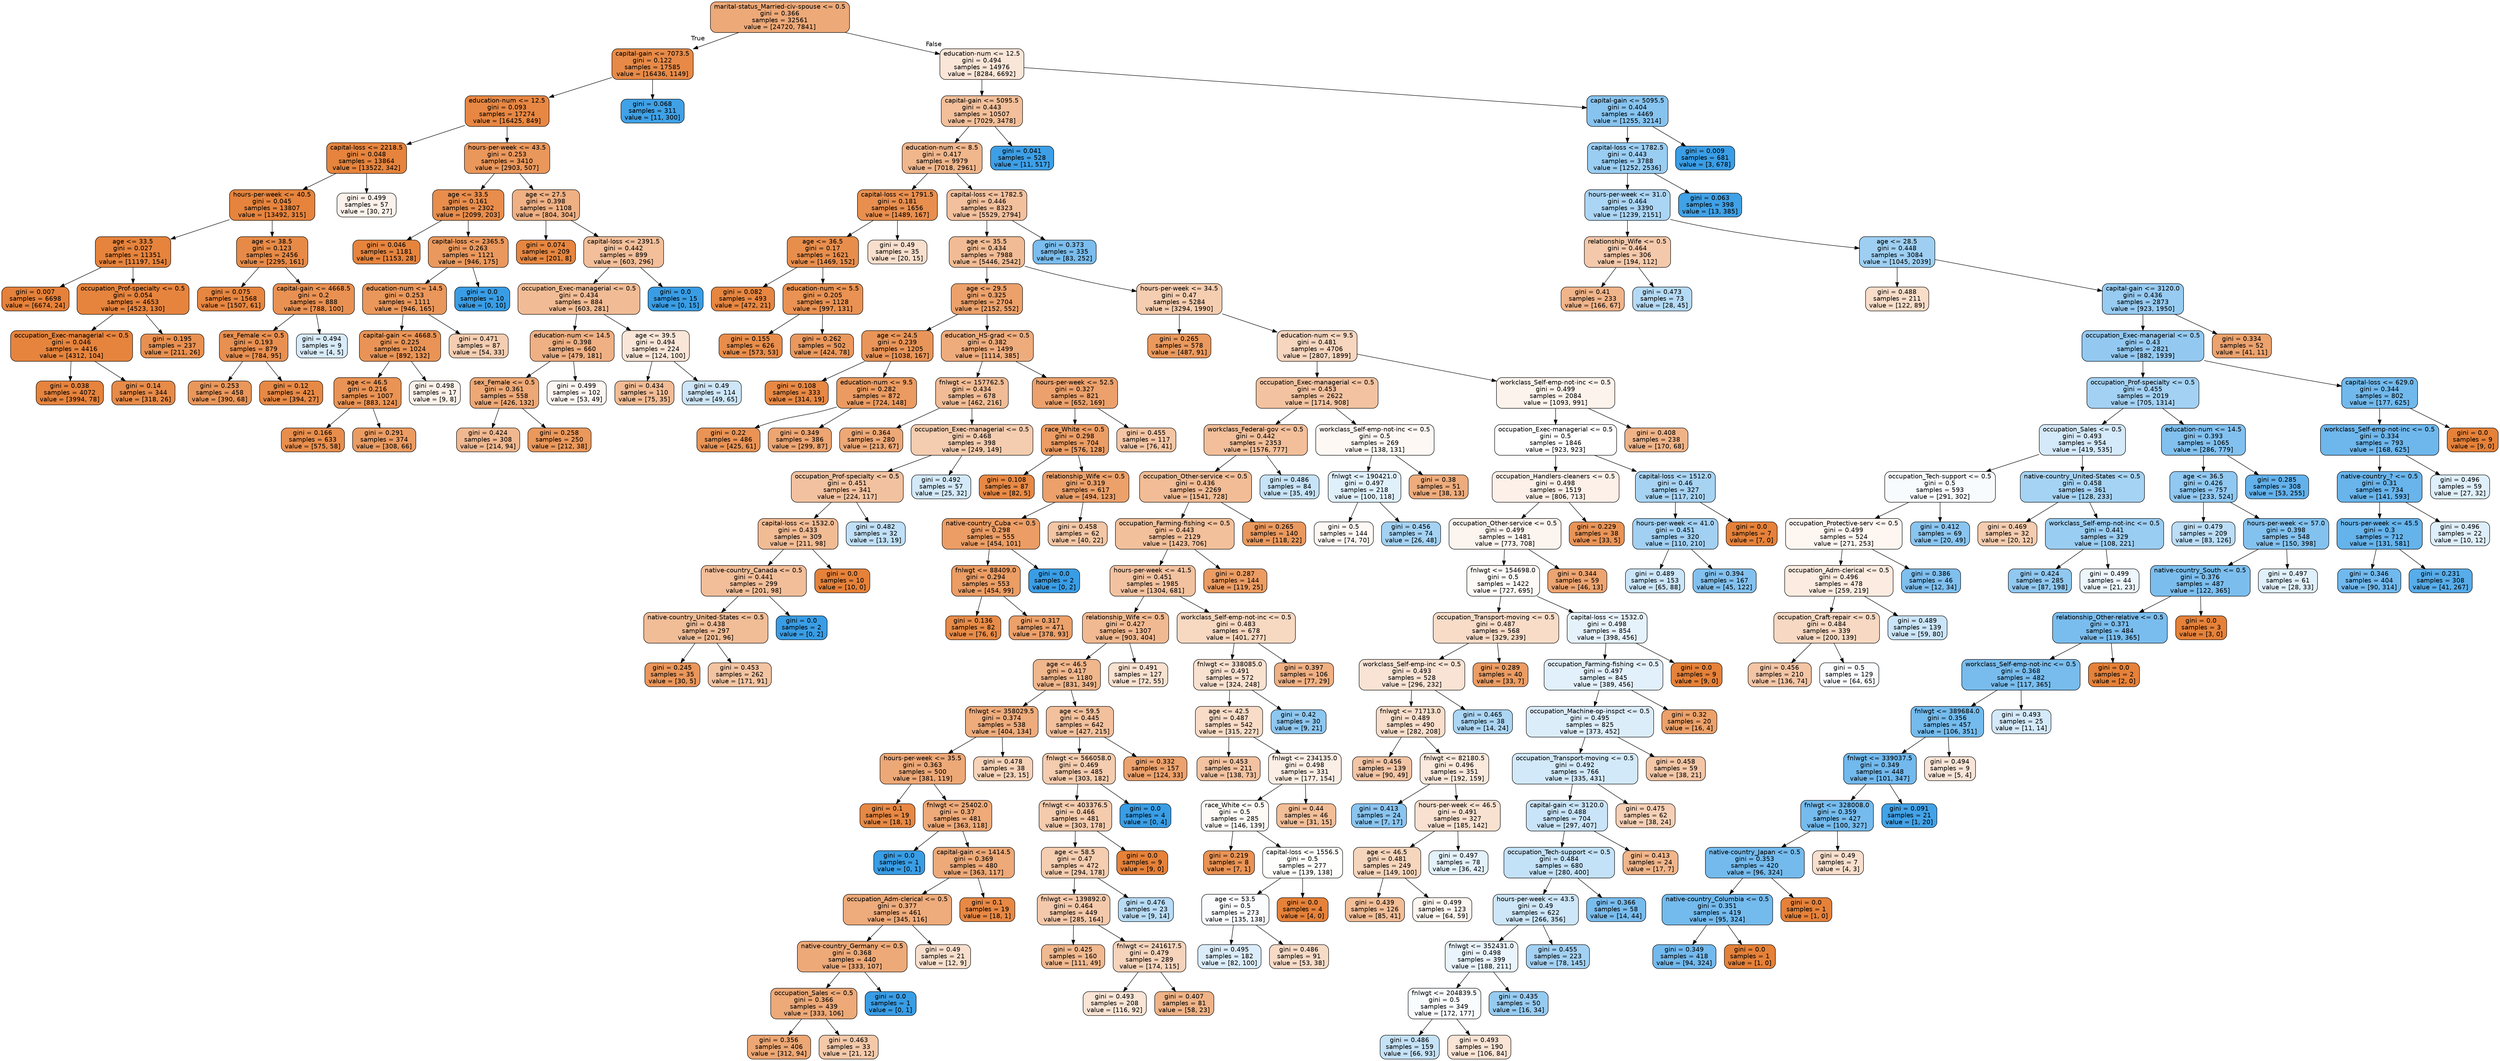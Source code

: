 digraph Tree {
node [shape=box, style="filled, rounded", color="black", fontname=helvetica] ;
edge [fontname=helvetica] ;
0 [label="marital-status_Married-civ-spouse <= 0.5\ngini = 0.366\nsamples = 32561\nvalue = [24720, 7841]", fillcolor="#e58139ae"] ;
1 [label="capital-gain <= 7073.5\ngini = 0.122\nsamples = 17585\nvalue = [16436, 1149]", fillcolor="#e58139ed"] ;
0 -> 1 [labeldistance=2.5, labelangle=45, headlabel="True"] ;
2 [label="education-num <= 12.5\ngini = 0.093\nsamples = 17274\nvalue = [16425, 849]", fillcolor="#e58139f2"] ;
1 -> 2 ;
3 [label="capital-loss <= 2218.5\ngini = 0.048\nsamples = 13864\nvalue = [13522, 342]", fillcolor="#e58139f9"] ;
2 -> 3 ;
4 [label="hours-per-week <= 40.5\ngini = 0.045\nsamples = 13807\nvalue = [13492, 315]", fillcolor="#e58139f9"] ;
3 -> 4 ;
5 [label="age <= 33.5\ngini = 0.027\nsamples = 11351\nvalue = [11197, 154]", fillcolor="#e58139fb"] ;
4 -> 5 ;
6 [label="gini = 0.007\nsamples = 6698\nvalue = [6674, 24]", fillcolor="#e58139fe"] ;
5 -> 6 ;
129 [label="occupation_Prof-specialty <= 0.5\ngini = 0.054\nsamples = 4653\nvalue = [4523, 130]", fillcolor="#e58139f8"] ;
5 -> 129 ;
130 [label="occupation_Exec-managerial <= 0.5\ngini = 0.046\nsamples = 4416\nvalue = [4312, 104]", fillcolor="#e58139f9"] ;
129 -> 130 ;
131 [label="gini = 0.038\nsamples = 4072\nvalue = [3994, 78]", fillcolor="#e58139fa"] ;
130 -> 131 ;
474 [label="gini = 0.14\nsamples = 344\nvalue = [318, 26]", fillcolor="#e58139ea"] ;
130 -> 474 ;
563 [label="gini = 0.195\nsamples = 237\nvalue = [211, 26]", fillcolor="#e58139e0"] ;
129 -> 563 ;
648 [label="age <= 38.5\ngini = 0.123\nsamples = 2456\nvalue = [2295, 161]", fillcolor="#e58139ed"] ;
4 -> 648 ;
649 [label="gini = 0.075\nsamples = 1568\nvalue = [1507, 61]", fillcolor="#e58139f5"] ;
648 -> 649 ;
858 [label="capital-gain <= 4668.5\ngini = 0.2\nsamples = 888\nvalue = [788, 100]", fillcolor="#e58139df"] ;
648 -> 858 ;
859 [label="sex_Female <= 0.5\ngini = 0.193\nsamples = 879\nvalue = [784, 95]", fillcolor="#e58139e0"] ;
858 -> 859 ;
860 [label="gini = 0.253\nsamples = 458\nvalue = [390, 68]", fillcolor="#e58139d3"] ;
859 -> 860 ;
1023 [label="gini = 0.12\nsamples = 421\nvalue = [394, 27]", fillcolor="#e58139ee"] ;
859 -> 1023 ;
1104 [label="gini = 0.494\nsamples = 9\nvalue = [4, 5]", fillcolor="#399de533"] ;
858 -> 1104 ;
1109 [label="gini = 0.499\nsamples = 57\nvalue = [30, 27]", fillcolor="#e5813919"] ;
3 -> 1109 ;
1130 [label="hours-per-week <= 43.5\ngini = 0.253\nsamples = 3410\nvalue = [2903, 507]", fillcolor="#e58139d2"] ;
2 -> 1130 ;
1131 [label="age <= 33.5\ngini = 0.161\nsamples = 2302\nvalue = [2099, 203]", fillcolor="#e58139e6"] ;
1130 -> 1131 ;
1132 [label="gini = 0.046\nsamples = 1181\nvalue = [1153, 28]", fillcolor="#e58139f9"] ;
1131 -> 1132 ;
1239 [label="capital-loss <= 2365.5\ngini = 0.263\nsamples = 1121\nvalue = [946, 175]", fillcolor="#e58139d0"] ;
1131 -> 1239 ;
1240 [label="education-num <= 14.5\ngini = 0.253\nsamples = 1111\nvalue = [946, 165]", fillcolor="#e58139d3"] ;
1239 -> 1240 ;
1241 [label="capital-gain <= 4668.5\ngini = 0.225\nsamples = 1024\nvalue = [892, 132]", fillcolor="#e58139d9"] ;
1240 -> 1241 ;
1242 [label="age <= 46.5\ngini = 0.216\nsamples = 1007\nvalue = [883, 124]", fillcolor="#e58139db"] ;
1241 -> 1242 ;
1243 [label="gini = 0.166\nsamples = 633\nvalue = [575, 58]", fillcolor="#e58139e5"] ;
1242 -> 1243 ;
1434 [label="gini = 0.291\nsamples = 374\nvalue = [308, 66]", fillcolor="#e58139c8"] ;
1242 -> 1434 ;
1589 [label="gini = 0.498\nsamples = 17\nvalue = [9, 8]", fillcolor="#e581391c"] ;
1241 -> 1589 ;
1592 [label="gini = 0.471\nsamples = 87\nvalue = [54, 33]", fillcolor="#e5813963"] ;
1240 -> 1592 ;
1633 [label="gini = 0.0\nsamples = 10\nvalue = [0, 10]", fillcolor="#399de5ff"] ;
1239 -> 1633 ;
1634 [label="age <= 27.5\ngini = 0.398\nsamples = 1108\nvalue = [804, 304]", fillcolor="#e581399f"] ;
1130 -> 1634 ;
1635 [label="gini = 0.074\nsamples = 209\nvalue = [201, 8]", fillcolor="#e58139f5"] ;
1634 -> 1635 ;
1670 [label="capital-loss <= 2391.5\ngini = 0.442\nsamples = 899\nvalue = [603, 296]", fillcolor="#e5813982"] ;
1634 -> 1670 ;
1671 [label="occupation_Exec-managerial <= 0.5\ngini = 0.434\nsamples = 884\nvalue = [603, 281]", fillcolor="#e5813988"] ;
1670 -> 1671 ;
1672 [label="education-num <= 14.5\ngini = 0.398\nsamples = 660\nvalue = [479, 181]", fillcolor="#e581399f"] ;
1671 -> 1672 ;
1673 [label="sex_Female <= 0.5\ngini = 0.361\nsamples = 558\nvalue = [426, 132]", fillcolor="#e58139b0"] ;
1672 -> 1673 ;
1674 [label="gini = 0.424\nsamples = 308\nvalue = [214, 94]", fillcolor="#e581398f"] ;
1673 -> 1674 ;
1861 [label="gini = 0.258\nsamples = 250\nvalue = [212, 38]", fillcolor="#e58139d1"] ;
1673 -> 1861 ;
1962 [label="gini = 0.499\nsamples = 102\nvalue = [53, 49]", fillcolor="#e5813913"] ;
1672 -> 1962 ;
2023 [label="age <= 39.5\ngini = 0.494\nsamples = 224\nvalue = [124, 100]", fillcolor="#e5813931"] ;
1671 -> 2023 ;
2024 [label="gini = 0.434\nsamples = 110\nvalue = [75, 35]", fillcolor="#e5813988"] ;
2023 -> 2024 ;
2093 [label="gini = 0.49\nsamples = 114\nvalue = [49, 65]", fillcolor="#399de53f"] ;
2023 -> 2093 ;
2154 [label="gini = 0.0\nsamples = 15\nvalue = [0, 15]", fillcolor="#399de5ff"] ;
1670 -> 2154 ;
2155 [label="gini = 0.068\nsamples = 311\nvalue = [11, 300]", fillcolor="#399de5f6"] ;
1 -> 2155 ;
2174 [label="education-num <= 12.5\ngini = 0.494\nsamples = 14976\nvalue = [8284, 6692]", fillcolor="#e5813931"] ;
0 -> 2174 [labeldistance=2.5, labelangle=-45, headlabel="False"] ;
2175 [label="capital-gain <= 5095.5\ngini = 0.443\nsamples = 10507\nvalue = [7029, 3478]", fillcolor="#e5813981"] ;
2174 -> 2175 ;
2176 [label="education-num <= 8.5\ngini = 0.417\nsamples = 9979\nvalue = [7018, 2961]", fillcolor="#e5813993"] ;
2175 -> 2176 ;
2177 [label="capital-loss <= 1791.5\ngini = 0.181\nsamples = 1656\nvalue = [1489, 167]", fillcolor="#e58139e2"] ;
2176 -> 2177 ;
2178 [label="age <= 36.5\ngini = 0.17\nsamples = 1621\nvalue = [1469, 152]", fillcolor="#e58139e5"] ;
2177 -> 2178 ;
2179 [label="gini = 0.082\nsamples = 493\nvalue = [472, 21]", fillcolor="#e58139f4"] ;
2178 -> 2179 ;
2262 [label="education-num <= 5.5\ngini = 0.205\nsamples = 1128\nvalue = [997, 131]", fillcolor="#e58139dd"] ;
2178 -> 2262 ;
2263 [label="gini = 0.155\nsamples = 626\nvalue = [573, 53]", fillcolor="#e58139e7"] ;
2262 -> 2263 ;
2418 [label="gini = 0.262\nsamples = 502\nvalue = [424, 78]", fillcolor="#e58139d0"] ;
2262 -> 2418 ;
2635 [label="gini = 0.49\nsamples = 35\nvalue = [20, 15]", fillcolor="#e5813940"] ;
2177 -> 2635 ;
2644 [label="capital-loss <= 1782.5\ngini = 0.446\nsamples = 8323\nvalue = [5529, 2794]", fillcolor="#e581397e"] ;
2176 -> 2644 ;
2645 [label="age <= 35.5\ngini = 0.434\nsamples = 7988\nvalue = [5446, 2542]", fillcolor="#e5813988"] ;
2644 -> 2645 ;
2646 [label="age <= 29.5\ngini = 0.325\nsamples = 2704\nvalue = [2152, 552]", fillcolor="#e58139be"] ;
2645 -> 2646 ;
2647 [label="age <= 24.5\ngini = 0.239\nsamples = 1205\nvalue = [1038, 167]", fillcolor="#e58139d6"] ;
2646 -> 2647 ;
2648 [label="gini = 0.108\nsamples = 333\nvalue = [314, 19]", fillcolor="#e58139f0"] ;
2647 -> 2648 ;
2711 [label="education-num <= 9.5\ngini = 0.282\nsamples = 872\nvalue = [724, 148]", fillcolor="#e58139cb"] ;
2647 -> 2711 ;
2712 [label="gini = 0.22\nsamples = 486\nvalue = [425, 61]", fillcolor="#e58139da"] ;
2711 -> 2712 ;
2895 [label="gini = 0.349\nsamples = 386\nvalue = [299, 87]", fillcolor="#e58139b5"] ;
2711 -> 2895 ;
3098 [label="education_HS-grad <= 0.5\ngini = 0.382\nsamples = 1499\nvalue = [1114, 385]", fillcolor="#e58139a7"] ;
2646 -> 3098 ;
3099 [label="fnlwgt <= 157762.5\ngini = 0.434\nsamples = 678\nvalue = [462, 216]", fillcolor="#e5813988"] ;
3098 -> 3099 ;
3100 [label="gini = 0.364\nsamples = 280\nvalue = [213, 67]", fillcolor="#e58139af"] ;
3099 -> 3100 ;
3253 [label="occupation_Exec-managerial <= 0.5\ngini = 0.468\nsamples = 398\nvalue = [249, 149]", fillcolor="#e5813966"] ;
3099 -> 3253 ;
3254 [label="occupation_Prof-specialty <= 0.5\ngini = 0.451\nsamples = 341\nvalue = [224, 117]", fillcolor="#e581397a"] ;
3253 -> 3254 ;
3255 [label="capital-loss <= 1532.0\ngini = 0.433\nsamples = 309\nvalue = [211, 98]", fillcolor="#e5813989"] ;
3254 -> 3255 ;
3256 [label="native-country_Canada <= 0.5\ngini = 0.441\nsamples = 299\nvalue = [201, 98]", fillcolor="#e5813983"] ;
3255 -> 3256 ;
3257 [label="native-country_United-States <= 0.5\ngini = 0.438\nsamples = 297\nvalue = [201, 96]", fillcolor="#e5813985"] ;
3256 -> 3257 ;
3258 [label="gini = 0.245\nsamples = 35\nvalue = [30, 5]", fillcolor="#e58139d4"] ;
3257 -> 3258 ;
3271 [label="gini = 0.453\nsamples = 262\nvalue = [171, 91]", fillcolor="#e5813977"] ;
3257 -> 3271 ;
3454 [label="gini = 0.0\nsamples = 2\nvalue = [0, 2]", fillcolor="#399de5ff"] ;
3256 -> 3454 ;
3455 [label="gini = 0.0\nsamples = 10\nvalue = [10, 0]", fillcolor="#e58139ff"] ;
3255 -> 3455 ;
3456 [label="gini = 0.482\nsamples = 32\nvalue = [13, 19]", fillcolor="#399de551"] ;
3254 -> 3456 ;
3481 [label="gini = 0.492\nsamples = 57\nvalue = [25, 32]", fillcolor="#399de538"] ;
3253 -> 3481 ;
3526 [label="hours-per-week <= 52.5\ngini = 0.327\nsamples = 821\nvalue = [652, 169]", fillcolor="#e58139bd"] ;
3098 -> 3526 ;
3527 [label="race_White <= 0.5\ngini = 0.298\nsamples = 704\nvalue = [576, 128]", fillcolor="#e58139c6"] ;
3526 -> 3527 ;
3528 [label="gini = 0.108\nsamples = 87\nvalue = [82, 5]", fillcolor="#e58139ef"] ;
3527 -> 3528 ;
3543 [label="relationship_Wife <= 0.5\ngini = 0.319\nsamples = 617\nvalue = [494, 123]", fillcolor="#e58139c0"] ;
3527 -> 3543 ;
3544 [label="native-country_Cuba <= 0.5\ngini = 0.298\nsamples = 555\nvalue = [454, 101]", fillcolor="#e58139c6"] ;
3543 -> 3544 ;
3545 [label="fnlwgt <= 88409.0\ngini = 0.294\nsamples = 553\nvalue = [454, 99]", fillcolor="#e58139c7"] ;
3544 -> 3545 ;
3546 [label="gini = 0.136\nsamples = 82\nvalue = [76, 6]", fillcolor="#e58139eb"] ;
3545 -> 3546 ;
3561 [label="gini = 0.317\nsamples = 471\nvalue = [378, 93]", fillcolor="#e58139c0"] ;
3545 -> 3561 ;
3816 [label="gini = 0.0\nsamples = 2\nvalue = [0, 2]", fillcolor="#399de5ff"] ;
3544 -> 3816 ;
3817 [label="gini = 0.458\nsamples = 62\nvalue = [40, 22]", fillcolor="#e5813973"] ;
3543 -> 3817 ;
3860 [label="gini = 0.455\nsamples = 117\nvalue = [76, 41]", fillcolor="#e5813975"] ;
3526 -> 3860 ;
3937 [label="hours-per-week <= 34.5\ngini = 0.47\nsamples = 5284\nvalue = [3294, 1990]", fillcolor="#e5813965"] ;
2645 -> 3937 ;
3938 [label="gini = 0.265\nsamples = 578\nvalue = [487, 91]", fillcolor="#e58139cf"] ;
3937 -> 3938 ;
4165 [label="education-num <= 9.5\ngini = 0.481\nsamples = 4706\nvalue = [2807, 1899]", fillcolor="#e5813952"] ;
3937 -> 4165 ;
4166 [label="occupation_Exec-managerial <= 0.5\ngini = 0.453\nsamples = 2622\nvalue = [1714, 908]", fillcolor="#e5813978"] ;
4165 -> 4166 ;
4167 [label="workclass_Federal-gov <= 0.5\ngini = 0.442\nsamples = 2353\nvalue = [1576, 777]", fillcolor="#e5813981"] ;
4166 -> 4167 ;
4168 [label="occupation_Other-service <= 0.5\ngini = 0.436\nsamples = 2269\nvalue = [1541, 728]", fillcolor="#e5813987"] ;
4167 -> 4168 ;
4169 [label="occupation_Farming-fishing <= 0.5\ngini = 0.443\nsamples = 2129\nvalue = [1423, 706]", fillcolor="#e5813980"] ;
4168 -> 4169 ;
4170 [label="hours-per-week <= 41.5\ngini = 0.451\nsamples = 1985\nvalue = [1304, 681]", fillcolor="#e581397a"] ;
4169 -> 4170 ;
4171 [label="relationship_Wife <= 0.5\ngini = 0.427\nsamples = 1307\nvalue = [903, 404]", fillcolor="#e581398d"] ;
4170 -> 4171 ;
4172 [label="age <= 46.5\ngini = 0.417\nsamples = 1180\nvalue = [831, 349]", fillcolor="#e5813994"] ;
4171 -> 4172 ;
4173 [label="fnlwgt <= 358029.5\ngini = 0.374\nsamples = 538\nvalue = [404, 134]", fillcolor="#e58139aa"] ;
4172 -> 4173 ;
4174 [label="hours-per-week <= 35.5\ngini = 0.363\nsamples = 500\nvalue = [381, 119]", fillcolor="#e58139af"] ;
4173 -> 4174 ;
4175 [label="gini = 0.1\nsamples = 19\nvalue = [18, 1]", fillcolor="#e58139f1"] ;
4174 -> 4175 ;
4180 [label="fnlwgt <= 25402.0\ngini = 0.37\nsamples = 481\nvalue = [363, 118]", fillcolor="#e58139ac"] ;
4174 -> 4180 ;
4181 [label="gini = 0.0\nsamples = 1\nvalue = [0, 1]", fillcolor="#399de5ff"] ;
4180 -> 4181 ;
4182 [label="capital-gain <= 1414.5\ngini = 0.369\nsamples = 480\nvalue = [363, 117]", fillcolor="#e58139ad"] ;
4180 -> 4182 ;
4183 [label="occupation_Adm-clerical <= 0.5\ngini = 0.377\nsamples = 461\nvalue = [345, 116]", fillcolor="#e58139a9"] ;
4182 -> 4183 ;
4184 [label="native-country_Germany <= 0.5\ngini = 0.368\nsamples = 440\nvalue = [333, 107]", fillcolor="#e58139ad"] ;
4183 -> 4184 ;
4185 [label="occupation_Sales <= 0.5\ngini = 0.366\nsamples = 439\nvalue = [333, 106]", fillcolor="#e58139ae"] ;
4184 -> 4185 ;
4186 [label="gini = 0.356\nsamples = 406\nvalue = [312, 94]", fillcolor="#e58139b2"] ;
4185 -> 4186 ;
4439 [label="gini = 0.463\nsamples = 33\nvalue = [21, 12]", fillcolor="#e581396d"] ;
4185 -> 4439 ;
4470 [label="gini = 0.0\nsamples = 1\nvalue = [0, 1]", fillcolor="#399de5ff"] ;
4184 -> 4470 ;
4471 [label="gini = 0.49\nsamples = 21\nvalue = [12, 9]", fillcolor="#e5813940"] ;
4183 -> 4471 ;
4494 [label="gini = 0.1\nsamples = 19\nvalue = [18, 1]", fillcolor="#e58139f1"] ;
4182 -> 4494 ;
4499 [label="gini = 0.478\nsamples = 38\nvalue = [23, 15]", fillcolor="#e5813959"] ;
4173 -> 4499 ;
4528 [label="age <= 59.5\ngini = 0.445\nsamples = 642\nvalue = [427, 215]", fillcolor="#e581397f"] ;
4172 -> 4528 ;
4529 [label="fnlwgt <= 566058.0\ngini = 0.469\nsamples = 485\nvalue = [303, 182]", fillcolor="#e5813966"] ;
4528 -> 4529 ;
4530 [label="fnlwgt <= 403376.5\ngini = 0.466\nsamples = 481\nvalue = [303, 178]", fillcolor="#e5813969"] ;
4529 -> 4530 ;
4531 [label="age <= 58.5\ngini = 0.47\nsamples = 472\nvalue = [294, 178]", fillcolor="#e5813965"] ;
4530 -> 4531 ;
4532 [label="fnlwgt <= 139892.0\ngini = 0.464\nsamples = 449\nvalue = [285, 164]", fillcolor="#e581396c"] ;
4531 -> 4532 ;
4533 [label="gini = 0.425\nsamples = 160\nvalue = [111, 49]", fillcolor="#e581398e"] ;
4532 -> 4533 ;
4650 [label="fnlwgt <= 241617.5\ngini = 0.479\nsamples = 289\nvalue = [174, 115]", fillcolor="#e5813956"] ;
4532 -> 4650 ;
4651 [label="gini = 0.493\nsamples = 208\nvalue = [116, 92]", fillcolor="#e5813935"] ;
4650 -> 4651 ;
4786 [label="gini = 0.407\nsamples = 81\nvalue = [58, 23]", fillcolor="#e581399a"] ;
4650 -> 4786 ;
4835 [label="gini = 0.476\nsamples = 23\nvalue = [9, 14]", fillcolor="#399de55b"] ;
4531 -> 4835 ;
4852 [label="gini = 0.0\nsamples = 9\nvalue = [9, 0]", fillcolor="#e58139ff"] ;
4530 -> 4852 ;
4853 [label="gini = 0.0\nsamples = 4\nvalue = [0, 4]", fillcolor="#399de5ff"] ;
4529 -> 4853 ;
4854 [label="gini = 0.332\nsamples = 157\nvalue = [124, 33]", fillcolor="#e58139bb"] ;
4528 -> 4854 ;
4939 [label="gini = 0.491\nsamples = 127\nvalue = [72, 55]", fillcolor="#e581393c"] ;
4171 -> 4939 ;
5030 [label="workclass_Self-emp-not-inc <= 0.5\ngini = 0.483\nsamples = 678\nvalue = [401, 277]", fillcolor="#e581394f"] ;
4170 -> 5030 ;
5031 [label="fnlwgt <= 338085.0\ngini = 0.491\nsamples = 572\nvalue = [324, 248]", fillcolor="#e581393c"] ;
5030 -> 5031 ;
5032 [label="age <= 42.5\ngini = 0.487\nsamples = 542\nvalue = [315, 227]", fillcolor="#e5813947"] ;
5031 -> 5032 ;
5033 [label="gini = 0.453\nsamples = 211\nvalue = [138, 73]", fillcolor="#e5813978"] ;
5032 -> 5033 ;
5168 [label="fnlwgt <= 234135.0\ngini = 0.498\nsamples = 331\nvalue = [177, 154]", fillcolor="#e5813921"] ;
5032 -> 5168 ;
5169 [label="race_White <= 0.5\ngini = 0.5\nsamples = 285\nvalue = [146, 139]", fillcolor="#e581390c"] ;
5168 -> 5169 ;
5170 [label="gini = 0.219\nsamples = 8\nvalue = [7, 1]", fillcolor="#e58139db"] ;
5169 -> 5170 ;
5173 [label="capital-loss <= 1556.5\ngini = 0.5\nsamples = 277\nvalue = [139, 138]", fillcolor="#e5813902"] ;
5169 -> 5173 ;
5174 [label="age <= 53.5\ngini = 0.5\nsamples = 273\nvalue = [135, 138]", fillcolor="#399de506"] ;
5173 -> 5174 ;
5175 [label="gini = 0.495\nsamples = 182\nvalue = [82, 100]", fillcolor="#399de52e"] ;
5174 -> 5175 ;
5312 [label="gini = 0.486\nsamples = 91\nvalue = [53, 38]", fillcolor="#e5813948"] ;
5174 -> 5312 ;
5385 [label="gini = 0.0\nsamples = 4\nvalue = [4, 0]", fillcolor="#e58139ff"] ;
5173 -> 5385 ;
5386 [label="gini = 0.44\nsamples = 46\nvalue = [31, 15]", fillcolor="#e5813984"] ;
5168 -> 5386 ;
5413 [label="gini = 0.42\nsamples = 30\nvalue = [9, 21]", fillcolor="#399de592"] ;
5031 -> 5413 ;
5434 [label="gini = 0.397\nsamples = 106\nvalue = [77, 29]", fillcolor="#e581399f"] ;
5030 -> 5434 ;
5499 [label="gini = 0.287\nsamples = 144\nvalue = [119, 25]", fillcolor="#e58139c9"] ;
4169 -> 5499 ;
5568 [label="gini = 0.265\nsamples = 140\nvalue = [118, 22]", fillcolor="#e58139cf"] ;
4168 -> 5568 ;
5649 [label="gini = 0.486\nsamples = 84\nvalue = [35, 49]", fillcolor="#399de549"] ;
4167 -> 5649 ;
5712 [label="workclass_Self-emp-not-inc <= 0.5\ngini = 0.5\nsamples = 269\nvalue = [138, 131]", fillcolor="#e581390d"] ;
4166 -> 5712 ;
5713 [label="fnlwgt <= 190421.0\ngini = 0.497\nsamples = 218\nvalue = [100, 118]", fillcolor="#399de527"] ;
5712 -> 5713 ;
5714 [label="gini = 0.5\nsamples = 144\nvalue = [74, 70]", fillcolor="#e581390e"] ;
5713 -> 5714 ;
5825 [label="gini = 0.456\nsamples = 74\nvalue = [26, 48]", fillcolor="#399de575"] ;
5713 -> 5825 ;
5878 [label="gini = 0.38\nsamples = 51\nvalue = [38, 13]", fillcolor="#e58139a8"] ;
5712 -> 5878 ;
5911 [label="workclass_Self-emp-not-inc <= 0.5\ngini = 0.499\nsamples = 2084\nvalue = [1093, 991]", fillcolor="#e5813918"] ;
4165 -> 5911 ;
5912 [label="occupation_Exec-managerial <= 0.5\ngini = 0.5\nsamples = 1846\nvalue = [923, 923]", fillcolor="#e5813900"] ;
5911 -> 5912 ;
5913 [label="occupation_Handlers-cleaners <= 0.5\ngini = 0.498\nsamples = 1519\nvalue = [806, 713]", fillcolor="#e581391d"] ;
5912 -> 5913 ;
5914 [label="occupation_Other-service <= 0.5\ngini = 0.499\nsamples = 1481\nvalue = [773, 708]", fillcolor="#e5813915"] ;
5913 -> 5914 ;
5915 [label="fnlwgt <= 154698.0\ngini = 0.5\nsamples = 1422\nvalue = [727, 695]", fillcolor="#e581390b"] ;
5914 -> 5915 ;
5916 [label="occupation_Transport-moving <= 0.5\ngini = 0.487\nsamples = 568\nvalue = [329, 239]", fillcolor="#e5813946"] ;
5915 -> 5916 ;
5917 [label="workclass_Self-emp-inc <= 0.5\ngini = 0.493\nsamples = 528\nvalue = [296, 232]", fillcolor="#e5813937"] ;
5916 -> 5917 ;
5918 [label="fnlwgt <= 71713.0\ngini = 0.489\nsamples = 490\nvalue = [282, 208]", fillcolor="#e5813943"] ;
5917 -> 5918 ;
5919 [label="gini = 0.456\nsamples = 139\nvalue = [90, 49]", fillcolor="#e5813974"] ;
5918 -> 5919 ;
6006 [label="fnlwgt <= 82180.5\ngini = 0.496\nsamples = 351\nvalue = [192, 159]", fillcolor="#e581392c"] ;
5918 -> 6006 ;
6007 [label="gini = 0.413\nsamples = 24\nvalue = [7, 17]", fillcolor="#399de596"] ;
6006 -> 6007 ;
6022 [label="hours-per-week <= 46.5\ngini = 0.491\nsamples = 327\nvalue = [185, 142]", fillcolor="#e581393b"] ;
6006 -> 6022 ;
6023 [label="age <= 46.5\ngini = 0.481\nsamples = 249\nvalue = [149, 100]", fillcolor="#e5813954"] ;
6022 -> 6023 ;
6024 [label="gini = 0.439\nsamples = 126\nvalue = [85, 41]", fillcolor="#e5813984"] ;
6023 -> 6024 ;
6107 [label="gini = 0.499\nsamples = 123\nvalue = [64, 59]", fillcolor="#e5813914"] ;
6023 -> 6107 ;
6180 [label="gini = 0.497\nsamples = 78\nvalue = [36, 42]", fillcolor="#399de524"] ;
6022 -> 6180 ;
6231 [label="gini = 0.465\nsamples = 38\nvalue = [14, 24]", fillcolor="#399de56a"] ;
5917 -> 6231 ;
6256 [label="gini = 0.289\nsamples = 40\nvalue = [33, 7]", fillcolor="#e58139c9"] ;
5916 -> 6256 ;
6275 [label="capital-loss <= 1532.0\ngini = 0.498\nsamples = 854\nvalue = [398, 456]", fillcolor="#399de520"] ;
5915 -> 6275 ;
6276 [label="occupation_Farming-fishing <= 0.5\ngini = 0.497\nsamples = 845\nvalue = [389, 456]", fillcolor="#399de525"] ;
6275 -> 6276 ;
6277 [label="occupation_Machine-op-inspct <= 0.5\ngini = 0.495\nsamples = 825\nvalue = [373, 452]", fillcolor="#399de52d"] ;
6276 -> 6277 ;
6278 [label="occupation_Transport-moving <= 0.5\ngini = 0.492\nsamples = 766\nvalue = [335, 431]", fillcolor="#399de539"] ;
6277 -> 6278 ;
6279 [label="capital-gain <= 3120.0\ngini = 0.488\nsamples = 704\nvalue = [297, 407]", fillcolor="#399de545"] ;
6278 -> 6279 ;
6280 [label="occupation_Tech-support <= 0.5\ngini = 0.484\nsamples = 680\nvalue = [280, 400]", fillcolor="#399de54d"] ;
6279 -> 6280 ;
6281 [label="hours-per-week <= 43.5\ngini = 0.49\nsamples = 622\nvalue = [266, 356]", fillcolor="#399de540"] ;
6280 -> 6281 ;
6282 [label="fnlwgt <= 352431.0\ngini = 0.498\nsamples = 399\nvalue = [188, 211]", fillcolor="#399de51c"] ;
6281 -> 6282 ;
6283 [label="fnlwgt <= 204839.5\ngini = 0.5\nsamples = 349\nvalue = [172, 177]", fillcolor="#399de507"] ;
6282 -> 6283 ;
6284 [label="gini = 0.486\nsamples = 159\nvalue = [66, 93]", fillcolor="#399de54a"] ;
6283 -> 6284 ;
6395 [label="gini = 0.493\nsamples = 190\nvalue = [106, 84]", fillcolor="#e5813935"] ;
6283 -> 6395 ;
6536 [label="gini = 0.435\nsamples = 50\nvalue = [16, 34]", fillcolor="#399de587"] ;
6282 -> 6536 ;
6565 [label="gini = 0.455\nsamples = 223\nvalue = [78, 145]", fillcolor="#399de576"] ;
6281 -> 6565 ;
6724 [label="gini = 0.366\nsamples = 58\nvalue = [14, 44]", fillcolor="#399de5ae"] ;
6280 -> 6724 ;
6757 [label="gini = 0.413\nsamples = 24\nvalue = [17, 7]", fillcolor="#e5813996"] ;
6279 -> 6757 ;
6764 [label="gini = 0.475\nsamples = 62\nvalue = [38, 24]", fillcolor="#e581395e"] ;
6278 -> 6764 ;
6799 [label="gini = 0.458\nsamples = 59\nvalue = [38, 21]", fillcolor="#e5813972"] ;
6277 -> 6799 ;
6838 [label="gini = 0.32\nsamples = 20\nvalue = [16, 4]", fillcolor="#e58139bf"] ;
6276 -> 6838 ;
6849 [label="gini = 0.0\nsamples = 9\nvalue = [9, 0]", fillcolor="#e58139ff"] ;
6275 -> 6849 ;
6850 [label="gini = 0.344\nsamples = 59\nvalue = [46, 13]", fillcolor="#e58139b7"] ;
5914 -> 6850 ;
6883 [label="gini = 0.229\nsamples = 38\nvalue = [33, 5]", fillcolor="#e58139d8"] ;
5913 -> 6883 ;
6900 [label="capital-loss <= 1512.0\ngini = 0.46\nsamples = 327\nvalue = [117, 210]", fillcolor="#399de571"] ;
5912 -> 6900 ;
6901 [label="hours-per-week <= 41.0\ngini = 0.451\nsamples = 320\nvalue = [110, 210]", fillcolor="#399de579"] ;
6900 -> 6901 ;
6902 [label="gini = 0.489\nsamples = 153\nvalue = [65, 88]", fillcolor="#399de543"] ;
6901 -> 6902 ;
7021 [label="gini = 0.394\nsamples = 167\nvalue = [45, 122]", fillcolor="#399de5a1"] ;
6901 -> 7021 ;
7122 [label="gini = 0.0\nsamples = 7\nvalue = [7, 0]", fillcolor="#e58139ff"] ;
6900 -> 7122 ;
7123 [label="gini = 0.408\nsamples = 238\nvalue = [170, 68]", fillcolor="#e5813999"] ;
5911 -> 7123 ;
7242 [label="gini = 0.373\nsamples = 335\nvalue = [83, 252]", fillcolor="#399de5ab"] ;
2644 -> 7242 ;
7301 [label="gini = 0.041\nsamples = 528\nvalue = [11, 517]", fillcolor="#399de5fa"] ;
2175 -> 7301 ;
7322 [label="capital-gain <= 5095.5\ngini = 0.404\nsamples = 4469\nvalue = [1255, 3214]", fillcolor="#399de59b"] ;
2174 -> 7322 ;
7323 [label="capital-loss <= 1782.5\ngini = 0.443\nsamples = 3788\nvalue = [1252, 2536]", fillcolor="#399de581"] ;
7322 -> 7323 ;
7324 [label="hours-per-week <= 31.0\ngini = 0.464\nsamples = 3390\nvalue = [1239, 2151]", fillcolor="#399de56c"] ;
7323 -> 7324 ;
7325 [label="relationship_Wife <= 0.5\ngini = 0.464\nsamples = 306\nvalue = [194, 112]", fillcolor="#e581396c"] ;
7324 -> 7325 ;
7326 [label="gini = 0.41\nsamples = 233\nvalue = [166, 67]", fillcolor="#e5813998"] ;
7325 -> 7326 ;
7447 [label="gini = 0.473\nsamples = 73\nvalue = [28, 45]", fillcolor="#399de560"] ;
7325 -> 7447 ;
7492 [label="age <= 28.5\ngini = 0.448\nsamples = 3084\nvalue = [1045, 2039]", fillcolor="#399de57c"] ;
7324 -> 7492 ;
7493 [label="gini = 0.488\nsamples = 211\nvalue = [122, 89]", fillcolor="#e5813945"] ;
7492 -> 7493 ;
7624 [label="capital-gain <= 3120.0\ngini = 0.436\nsamples = 2873\nvalue = [923, 1950]", fillcolor="#399de586"] ;
7492 -> 7624 ;
7625 [label="occupation_Exec-managerial <= 0.5\ngini = 0.43\nsamples = 2821\nvalue = [882, 1939]", fillcolor="#399de58b"] ;
7624 -> 7625 ;
7626 [label="occupation_Prof-specialty <= 0.5\ngini = 0.455\nsamples = 2019\nvalue = [705, 1314]", fillcolor="#399de576"] ;
7625 -> 7626 ;
7627 [label="occupation_Sales <= 0.5\ngini = 0.493\nsamples = 954\nvalue = [419, 535]", fillcolor="#399de537"] ;
7626 -> 7627 ;
7628 [label="occupation_Tech-support <= 0.5\ngini = 0.5\nsamples = 593\nvalue = [291, 302]", fillcolor="#399de509"] ;
7627 -> 7628 ;
7629 [label="occupation_Protective-serv <= 0.5\ngini = 0.499\nsamples = 524\nvalue = [271, 253]", fillcolor="#e5813911"] ;
7628 -> 7629 ;
7630 [label="occupation_Adm-clerical <= 0.5\ngini = 0.496\nsamples = 478\nvalue = [259, 219]", fillcolor="#e5813927"] ;
7629 -> 7630 ;
7631 [label="occupation_Craft-repair <= 0.5\ngini = 0.484\nsamples = 339\nvalue = [200, 139]", fillcolor="#e581394e"] ;
7630 -> 7631 ;
7632 [label="gini = 0.456\nsamples = 210\nvalue = [136, 74]", fillcolor="#e5813974"] ;
7631 -> 7632 ;
7739 [label="gini = 0.5\nsamples = 129\nvalue = [64, 65]", fillcolor="#399de504"] ;
7631 -> 7739 ;
7840 [label="gini = 0.489\nsamples = 139\nvalue = [59, 80]", fillcolor="#399de543"] ;
7630 -> 7840 ;
7931 [label="gini = 0.386\nsamples = 46\nvalue = [12, 34]", fillcolor="#399de5a5"] ;
7629 -> 7931 ;
7962 [label="gini = 0.412\nsamples = 69\nvalue = [20, 49]", fillcolor="#399de597"] ;
7628 -> 7962 ;
8011 [label="native-country_United-States <= 0.5\ngini = 0.458\nsamples = 361\nvalue = [128, 233]", fillcolor="#399de573"] ;
7627 -> 8011 ;
8012 [label="gini = 0.469\nsamples = 32\nvalue = [20, 12]", fillcolor="#e5813966"] ;
8011 -> 8012 ;
8033 [label="workclass_Self-emp-not-inc <= 0.5\ngini = 0.441\nsamples = 329\nvalue = [108, 221]", fillcolor="#399de582"] ;
8011 -> 8033 ;
8034 [label="gini = 0.424\nsamples = 285\nvalue = [87, 198]", fillcolor="#399de58f"] ;
8033 -> 8034 ;
8211 [label="gini = 0.499\nsamples = 44\nvalue = [21, 23]", fillcolor="#399de516"] ;
8033 -> 8211 ;
8246 [label="education-num <= 14.5\ngini = 0.393\nsamples = 1065\nvalue = [286, 779]", fillcolor="#399de5a1"] ;
7626 -> 8246 ;
8247 [label="age <= 36.5\ngini = 0.426\nsamples = 757\nvalue = [233, 524]", fillcolor="#399de58e"] ;
8246 -> 8247 ;
8248 [label="gini = 0.479\nsamples = 209\nvalue = [83, 126]", fillcolor="#399de557"] ;
8247 -> 8248 ;
8387 [label="hours-per-week <= 57.0\ngini = 0.398\nsamples = 548\nvalue = [150, 398]", fillcolor="#399de59f"] ;
8247 -> 8387 ;
8388 [label="native-country_South <= 0.5\ngini = 0.376\nsamples = 487\nvalue = [122, 365]", fillcolor="#399de5aa"] ;
8387 -> 8388 ;
8389 [label="relationship_Other-relative <= 0.5\ngini = 0.371\nsamples = 484\nvalue = [119, 365]", fillcolor="#399de5ac"] ;
8388 -> 8389 ;
8390 [label="workclass_Self-emp-not-inc <= 0.5\ngini = 0.368\nsamples = 482\nvalue = [117, 365]", fillcolor="#399de5ad"] ;
8389 -> 8390 ;
8391 [label="fnlwgt <= 389684.0\ngini = 0.356\nsamples = 457\nvalue = [106, 351]", fillcolor="#399de5b2"] ;
8390 -> 8391 ;
8392 [label="fnlwgt <= 339037.5\ngini = 0.349\nsamples = 448\nvalue = [101, 347]", fillcolor="#399de5b5"] ;
8391 -> 8392 ;
8393 [label="fnlwgt <= 328008.0\ngini = 0.359\nsamples = 427\nvalue = [100, 327]", fillcolor="#399de5b1"] ;
8392 -> 8393 ;
8394 [label="native-country_Japan <= 0.5\ngini = 0.353\nsamples = 420\nvalue = [96, 324]", fillcolor="#399de5b3"] ;
8393 -> 8394 ;
8395 [label="native-country_Columbia <= 0.5\ngini = 0.351\nsamples = 419\nvalue = [95, 324]", fillcolor="#399de5b4"] ;
8394 -> 8395 ;
8396 [label="gini = 0.349\nsamples = 418\nvalue = [94, 324]", fillcolor="#399de5b5"] ;
8395 -> 8396 ;
8635 [label="gini = 0.0\nsamples = 1\nvalue = [1, 0]", fillcolor="#e58139ff"] ;
8395 -> 8635 ;
8636 [label="gini = 0.0\nsamples = 1\nvalue = [1, 0]", fillcolor="#e58139ff"] ;
8394 -> 8636 ;
8637 [label="gini = 0.49\nsamples = 7\nvalue = [4, 3]", fillcolor="#e5813940"] ;
8393 -> 8637 ;
8642 [label="gini = 0.091\nsamples = 21\nvalue = [1, 20]", fillcolor="#399de5f2"] ;
8392 -> 8642 ;
8649 [label="gini = 0.494\nsamples = 9\nvalue = [5, 4]", fillcolor="#e5813933"] ;
8391 -> 8649 ;
8658 [label="gini = 0.493\nsamples = 25\nvalue = [11, 14]", fillcolor="#399de537"] ;
8390 -> 8658 ;
8677 [label="gini = 0.0\nsamples = 2\nvalue = [2, 0]", fillcolor="#e58139ff"] ;
8389 -> 8677 ;
8678 [label="gini = 0.0\nsamples = 3\nvalue = [3, 0]", fillcolor="#e58139ff"] ;
8388 -> 8678 ;
8679 [label="gini = 0.497\nsamples = 61\nvalue = [28, 33]", fillcolor="#399de527"] ;
8387 -> 8679 ;
8716 [label="gini = 0.285\nsamples = 308\nvalue = [53, 255]", fillcolor="#399de5ca"] ;
8246 -> 8716 ;
8861 [label="capital-loss <= 629.0\ngini = 0.344\nsamples = 802\nvalue = [177, 625]", fillcolor="#399de5b7"] ;
7625 -> 8861 ;
8862 [label="workclass_Self-emp-not-inc <= 0.5\ngini = 0.334\nsamples = 793\nvalue = [168, 625]", fillcolor="#399de5ba"] ;
8861 -> 8862 ;
8863 [label="native-country_? <= 0.5\ngini = 0.31\nsamples = 734\nvalue = [141, 593]", fillcolor="#399de5c2"] ;
8862 -> 8863 ;
8864 [label="hours-per-week <= 45.5\ngini = 0.3\nsamples = 712\nvalue = [131, 581]", fillcolor="#399de5c6"] ;
8863 -> 8864 ;
8865 [label="gini = 0.346\nsamples = 404\nvalue = [90, 314]", fillcolor="#399de5b6"] ;
8864 -> 8865 ;
9100 [label="gini = 0.231\nsamples = 308\nvalue = [41, 267]", fillcolor="#399de5d8"] ;
8864 -> 9100 ;
9229 [label="gini = 0.496\nsamples = 22\nvalue = [10, 12]", fillcolor="#399de52a"] ;
8863 -> 9229 ;
9246 [label="gini = 0.496\nsamples = 59\nvalue = [27, 32]", fillcolor="#399de528"] ;
8862 -> 9246 ;
9287 [label="gini = 0.0\nsamples = 9\nvalue = [9, 0]", fillcolor="#e58139ff"] ;
8861 -> 9287 ;
9288 [label="gini = 0.334\nsamples = 52\nvalue = [41, 11]", fillcolor="#e58139bb"] ;
7624 -> 9288 ;
9297 [label="gini = 0.063\nsamples = 398\nvalue = [13, 385]", fillcolor="#399de5f6"] ;
7323 -> 9297 ;
9320 [label="gini = 0.009\nsamples = 681\nvalue = [3, 678]", fillcolor="#399de5fe"] ;
7322 -> 9320 ;
}